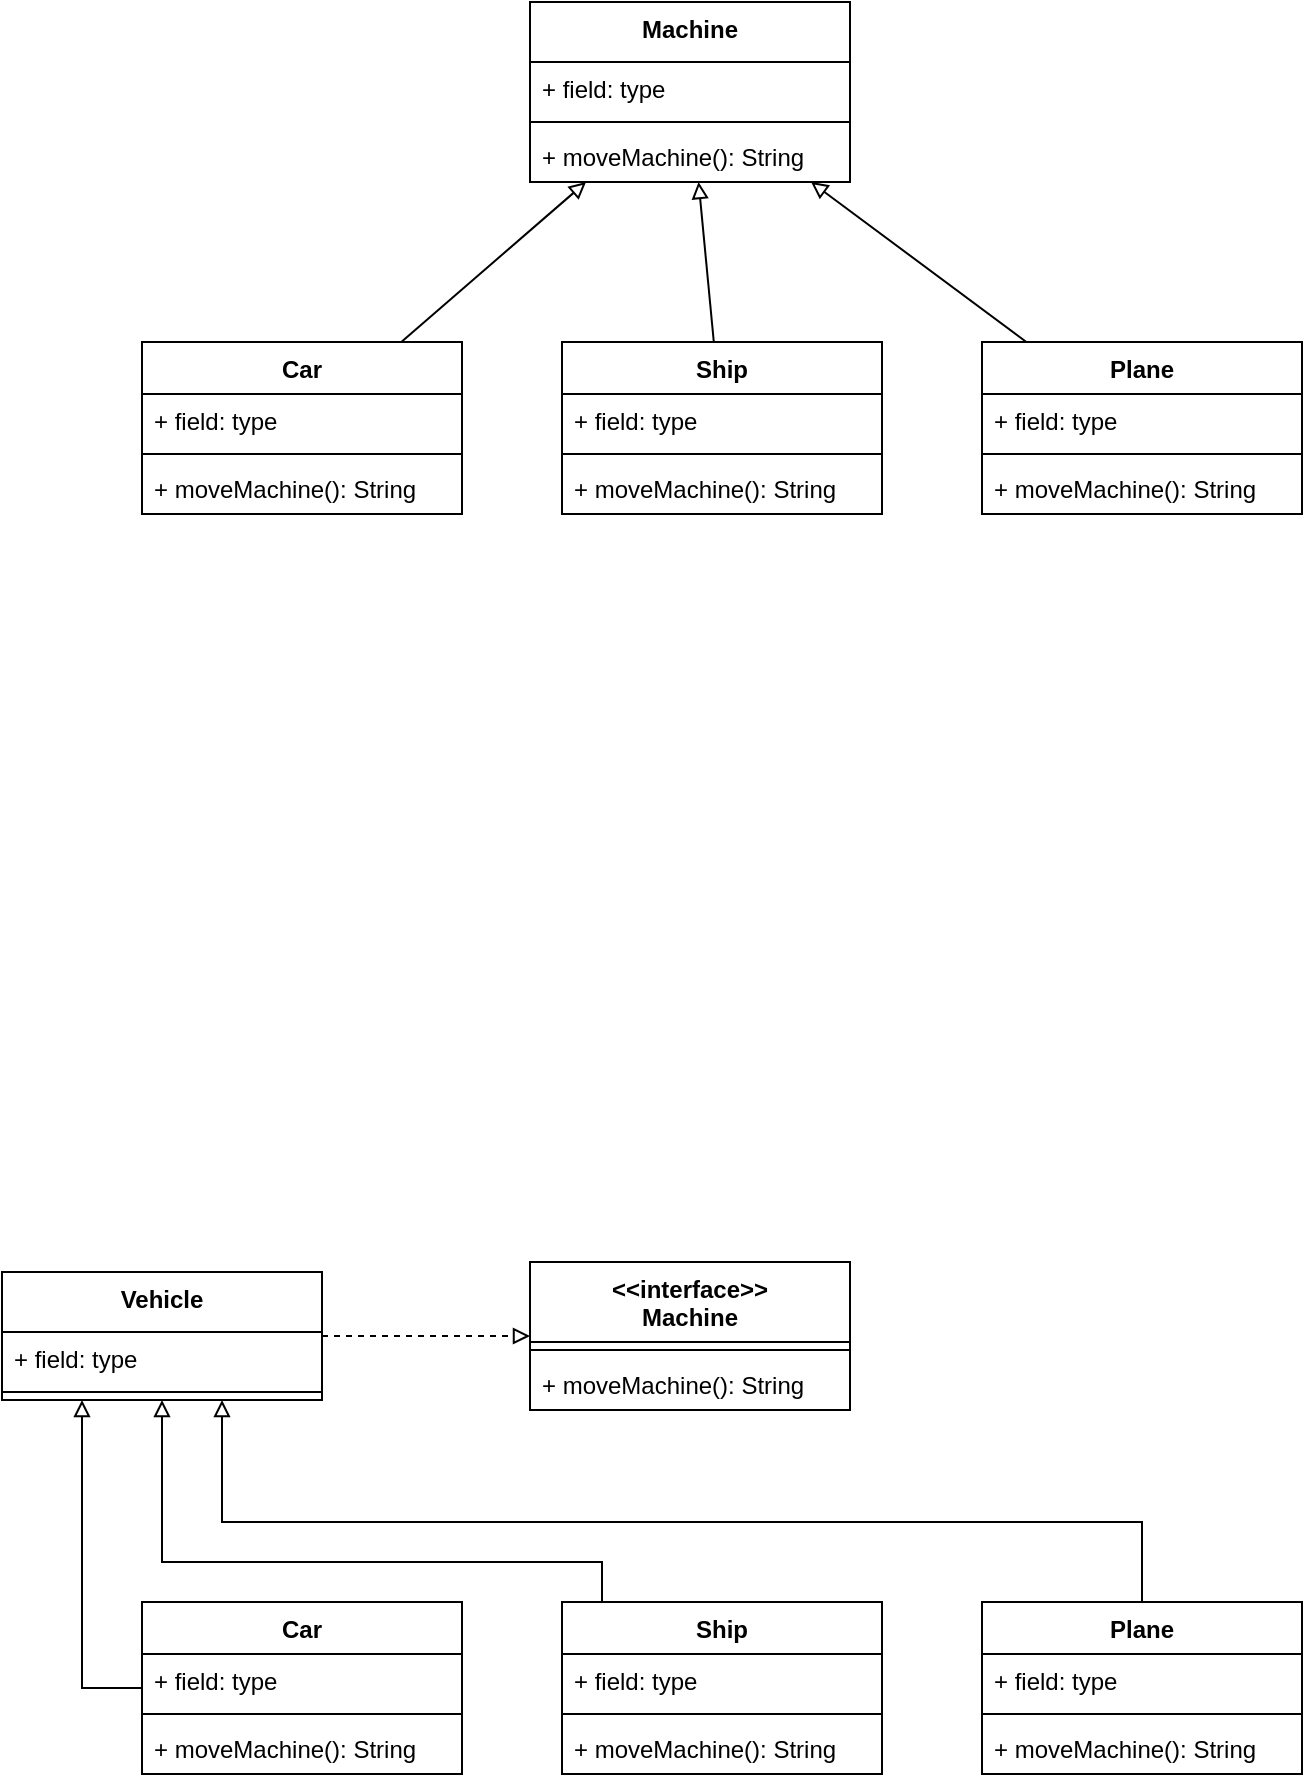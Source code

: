 <mxfile version="21.6.1" type="github">
  <diagram name="Page-1" id="rkSgQ1YNJ1DPEOvR5xPB">
    <mxGraphModel dx="1434" dy="764" grid="1" gridSize="10" guides="1" tooltips="1" connect="1" arrows="1" fold="1" page="1" pageScale="1" pageWidth="827" pageHeight="1169" math="0" shadow="0">
      <root>
        <mxCell id="0" />
        <mxCell id="1" parent="0" />
        <mxCell id="wNDjAGv5VUE6a9PowaYn-5" value="Machine" style="swimlane;fontStyle=1;align=center;verticalAlign=top;childLayout=stackLayout;horizontal=1;startSize=30;horizontalStack=0;resizeParent=1;resizeParentMax=0;resizeLast=0;collapsible=1;marginBottom=0;whiteSpace=wrap;html=1;" vertex="1" parent="1">
          <mxGeometry x="334" y="90" width="160" height="90" as="geometry" />
        </mxCell>
        <mxCell id="wNDjAGv5VUE6a9PowaYn-6" value="+ field: type" style="text;strokeColor=none;fillColor=none;align=left;verticalAlign=top;spacingLeft=4;spacingRight=4;overflow=hidden;rotatable=0;points=[[0,0.5],[1,0.5]];portConstraint=eastwest;whiteSpace=wrap;html=1;" vertex="1" parent="wNDjAGv5VUE6a9PowaYn-5">
          <mxGeometry y="30" width="160" height="26" as="geometry" />
        </mxCell>
        <mxCell id="wNDjAGv5VUE6a9PowaYn-7" value="" style="line;strokeWidth=1;fillColor=none;align=left;verticalAlign=middle;spacingTop=-1;spacingLeft=3;spacingRight=3;rotatable=0;labelPosition=right;points=[];portConstraint=eastwest;strokeColor=inherit;" vertex="1" parent="wNDjAGv5VUE6a9PowaYn-5">
          <mxGeometry y="56" width="160" height="8" as="geometry" />
        </mxCell>
        <mxCell id="wNDjAGv5VUE6a9PowaYn-8" value="+ moveMachine(): String" style="text;strokeColor=none;fillColor=none;align=left;verticalAlign=top;spacingLeft=4;spacingRight=4;overflow=hidden;rotatable=0;points=[[0,0.5],[1,0.5]];portConstraint=eastwest;whiteSpace=wrap;html=1;" vertex="1" parent="wNDjAGv5VUE6a9PowaYn-5">
          <mxGeometry y="64" width="160" height="26" as="geometry" />
        </mxCell>
        <mxCell id="wNDjAGv5VUE6a9PowaYn-21" style="rounded=0;orthogonalLoop=1;jettySize=auto;html=1;endArrow=block;endFill=0;" edge="1" parent="1" source="wNDjAGv5VUE6a9PowaYn-9" target="wNDjAGv5VUE6a9PowaYn-5">
          <mxGeometry relative="1" as="geometry" />
        </mxCell>
        <mxCell id="wNDjAGv5VUE6a9PowaYn-9" value="Car" style="swimlane;fontStyle=1;align=center;verticalAlign=top;childLayout=stackLayout;horizontal=1;startSize=26;horizontalStack=0;resizeParent=1;resizeParentMax=0;resizeLast=0;collapsible=1;marginBottom=0;whiteSpace=wrap;html=1;" vertex="1" parent="1">
          <mxGeometry x="140" y="260" width="160" height="86" as="geometry" />
        </mxCell>
        <mxCell id="wNDjAGv5VUE6a9PowaYn-10" value="+ field: type" style="text;strokeColor=none;fillColor=none;align=left;verticalAlign=top;spacingLeft=4;spacingRight=4;overflow=hidden;rotatable=0;points=[[0,0.5],[1,0.5]];portConstraint=eastwest;whiteSpace=wrap;html=1;" vertex="1" parent="wNDjAGv5VUE6a9PowaYn-9">
          <mxGeometry y="26" width="160" height="26" as="geometry" />
        </mxCell>
        <mxCell id="wNDjAGv5VUE6a9PowaYn-11" value="" style="line;strokeWidth=1;fillColor=none;align=left;verticalAlign=middle;spacingTop=-1;spacingLeft=3;spacingRight=3;rotatable=0;labelPosition=right;points=[];portConstraint=eastwest;strokeColor=inherit;" vertex="1" parent="wNDjAGv5VUE6a9PowaYn-9">
          <mxGeometry y="52" width="160" height="8" as="geometry" />
        </mxCell>
        <mxCell id="wNDjAGv5VUE6a9PowaYn-12" value="+ moveMachine(): String" style="text;strokeColor=none;fillColor=none;align=left;verticalAlign=top;spacingLeft=4;spacingRight=4;overflow=hidden;rotatable=0;points=[[0,0.5],[1,0.5]];portConstraint=eastwest;whiteSpace=wrap;html=1;" vertex="1" parent="wNDjAGv5VUE6a9PowaYn-9">
          <mxGeometry y="60" width="160" height="26" as="geometry" />
        </mxCell>
        <mxCell id="wNDjAGv5VUE6a9PowaYn-13" value="Ship" style="swimlane;fontStyle=1;align=center;verticalAlign=top;childLayout=stackLayout;horizontal=1;startSize=26;horizontalStack=0;resizeParent=1;resizeParentMax=0;resizeLast=0;collapsible=1;marginBottom=0;whiteSpace=wrap;html=1;" vertex="1" parent="1">
          <mxGeometry x="350" y="260" width="160" height="86" as="geometry" />
        </mxCell>
        <mxCell id="wNDjAGv5VUE6a9PowaYn-14" value="+ field: type" style="text;strokeColor=none;fillColor=none;align=left;verticalAlign=top;spacingLeft=4;spacingRight=4;overflow=hidden;rotatable=0;points=[[0,0.5],[1,0.5]];portConstraint=eastwest;whiteSpace=wrap;html=1;" vertex="1" parent="wNDjAGv5VUE6a9PowaYn-13">
          <mxGeometry y="26" width="160" height="26" as="geometry" />
        </mxCell>
        <mxCell id="wNDjAGv5VUE6a9PowaYn-15" value="" style="line;strokeWidth=1;fillColor=none;align=left;verticalAlign=middle;spacingTop=-1;spacingLeft=3;spacingRight=3;rotatable=0;labelPosition=right;points=[];portConstraint=eastwest;strokeColor=inherit;" vertex="1" parent="wNDjAGv5VUE6a9PowaYn-13">
          <mxGeometry y="52" width="160" height="8" as="geometry" />
        </mxCell>
        <mxCell id="wNDjAGv5VUE6a9PowaYn-16" value="+ moveMachine(): String" style="text;strokeColor=none;fillColor=none;align=left;verticalAlign=top;spacingLeft=4;spacingRight=4;overflow=hidden;rotatable=0;points=[[0,0.5],[1,0.5]];portConstraint=eastwest;whiteSpace=wrap;html=1;" vertex="1" parent="wNDjAGv5VUE6a9PowaYn-13">
          <mxGeometry y="60" width="160" height="26" as="geometry" />
        </mxCell>
        <mxCell id="wNDjAGv5VUE6a9PowaYn-17" value="Plane" style="swimlane;fontStyle=1;align=center;verticalAlign=top;childLayout=stackLayout;horizontal=1;startSize=26;horizontalStack=0;resizeParent=1;resizeParentMax=0;resizeLast=0;collapsible=1;marginBottom=0;whiteSpace=wrap;html=1;" vertex="1" parent="1">
          <mxGeometry x="560" y="260" width="160" height="86" as="geometry" />
        </mxCell>
        <mxCell id="wNDjAGv5VUE6a9PowaYn-18" value="+ field: type" style="text;strokeColor=none;fillColor=none;align=left;verticalAlign=top;spacingLeft=4;spacingRight=4;overflow=hidden;rotatable=0;points=[[0,0.5],[1,0.5]];portConstraint=eastwest;whiteSpace=wrap;html=1;" vertex="1" parent="wNDjAGv5VUE6a9PowaYn-17">
          <mxGeometry y="26" width="160" height="26" as="geometry" />
        </mxCell>
        <mxCell id="wNDjAGv5VUE6a9PowaYn-19" value="" style="line;strokeWidth=1;fillColor=none;align=left;verticalAlign=middle;spacingTop=-1;spacingLeft=3;spacingRight=3;rotatable=0;labelPosition=right;points=[];portConstraint=eastwest;strokeColor=inherit;" vertex="1" parent="wNDjAGv5VUE6a9PowaYn-17">
          <mxGeometry y="52" width="160" height="8" as="geometry" />
        </mxCell>
        <mxCell id="wNDjAGv5VUE6a9PowaYn-20" value="+ moveMachine(): String" style="text;strokeColor=none;fillColor=none;align=left;verticalAlign=top;spacingLeft=4;spacingRight=4;overflow=hidden;rotatable=0;points=[[0,0.5],[1,0.5]];portConstraint=eastwest;whiteSpace=wrap;html=1;" vertex="1" parent="wNDjAGv5VUE6a9PowaYn-17">
          <mxGeometry y="60" width="160" height="26" as="geometry" />
        </mxCell>
        <mxCell id="wNDjAGv5VUE6a9PowaYn-22" style="rounded=0;orthogonalLoop=1;jettySize=auto;html=1;endArrow=block;endFill=0;" edge="1" parent="1" source="wNDjAGv5VUE6a9PowaYn-13" target="wNDjAGv5VUE6a9PowaYn-5">
          <mxGeometry relative="1" as="geometry">
            <mxPoint x="279" y="270" as="sourcePoint" />
            <mxPoint x="375" y="186" as="targetPoint" />
          </mxGeometry>
        </mxCell>
        <mxCell id="wNDjAGv5VUE6a9PowaYn-23" style="rounded=0;orthogonalLoop=1;jettySize=auto;html=1;endArrow=block;endFill=0;" edge="1" parent="1" source="wNDjAGv5VUE6a9PowaYn-17" target="wNDjAGv5VUE6a9PowaYn-5">
          <mxGeometry relative="1" as="geometry">
            <mxPoint x="289" y="280" as="sourcePoint" />
            <mxPoint x="385" y="196" as="targetPoint" />
          </mxGeometry>
        </mxCell>
        <mxCell id="wNDjAGv5VUE6a9PowaYn-25" value="&amp;lt;&amp;lt;interface&amp;gt;&amp;gt;&lt;br&gt;Machine" style="swimlane;fontStyle=1;align=center;verticalAlign=top;childLayout=stackLayout;horizontal=1;startSize=40;horizontalStack=0;resizeParent=1;resizeParentMax=0;resizeLast=0;collapsible=1;marginBottom=0;whiteSpace=wrap;html=1;" vertex="1" parent="1">
          <mxGeometry x="334" y="720" width="160" height="74" as="geometry" />
        </mxCell>
        <mxCell id="wNDjAGv5VUE6a9PowaYn-27" value="" style="line;strokeWidth=1;fillColor=none;align=left;verticalAlign=middle;spacingTop=-1;spacingLeft=3;spacingRight=3;rotatable=0;labelPosition=right;points=[];portConstraint=eastwest;strokeColor=inherit;" vertex="1" parent="wNDjAGv5VUE6a9PowaYn-25">
          <mxGeometry y="40" width="160" height="8" as="geometry" />
        </mxCell>
        <mxCell id="wNDjAGv5VUE6a9PowaYn-47" value="+ moveMachine(): String" style="text;strokeColor=none;fillColor=none;align=left;verticalAlign=top;spacingLeft=4;spacingRight=4;overflow=hidden;rotatable=0;points=[[0,0.5],[1,0.5]];portConstraint=eastwest;whiteSpace=wrap;html=1;" vertex="1" parent="wNDjAGv5VUE6a9PowaYn-25">
          <mxGeometry y="48" width="160" height="26" as="geometry" />
        </mxCell>
        <mxCell id="wNDjAGv5VUE6a9PowaYn-49" style="edgeStyle=orthogonalEdgeStyle;rounded=0;orthogonalLoop=1;jettySize=auto;html=1;endArrow=block;endFill=0;" edge="1" parent="1" source="wNDjAGv5VUE6a9PowaYn-30" target="wNDjAGv5VUE6a9PowaYn-44">
          <mxGeometry relative="1" as="geometry">
            <Array as="points">
              <mxPoint x="110" y="933" />
            </Array>
          </mxGeometry>
        </mxCell>
        <mxCell id="wNDjAGv5VUE6a9PowaYn-30" value="Car" style="swimlane;fontStyle=1;align=center;verticalAlign=top;childLayout=stackLayout;horizontal=1;startSize=26;horizontalStack=0;resizeParent=1;resizeParentMax=0;resizeLast=0;collapsible=1;marginBottom=0;whiteSpace=wrap;html=1;" vertex="1" parent="1">
          <mxGeometry x="140" y="890" width="160" height="86" as="geometry" />
        </mxCell>
        <mxCell id="wNDjAGv5VUE6a9PowaYn-31" value="+ field: type" style="text;strokeColor=none;fillColor=none;align=left;verticalAlign=top;spacingLeft=4;spacingRight=4;overflow=hidden;rotatable=0;points=[[0,0.5],[1,0.5]];portConstraint=eastwest;whiteSpace=wrap;html=1;" vertex="1" parent="wNDjAGv5VUE6a9PowaYn-30">
          <mxGeometry y="26" width="160" height="26" as="geometry" />
        </mxCell>
        <mxCell id="wNDjAGv5VUE6a9PowaYn-32" value="" style="line;strokeWidth=1;fillColor=none;align=left;verticalAlign=middle;spacingTop=-1;spacingLeft=3;spacingRight=3;rotatable=0;labelPosition=right;points=[];portConstraint=eastwest;strokeColor=inherit;" vertex="1" parent="wNDjAGv5VUE6a9PowaYn-30">
          <mxGeometry y="52" width="160" height="8" as="geometry" />
        </mxCell>
        <mxCell id="wNDjAGv5VUE6a9PowaYn-33" value="+ moveMachine(): String" style="text;strokeColor=none;fillColor=none;align=left;verticalAlign=top;spacingLeft=4;spacingRight=4;overflow=hidden;rotatable=0;points=[[0,0.5],[1,0.5]];portConstraint=eastwest;whiteSpace=wrap;html=1;" vertex="1" parent="wNDjAGv5VUE6a9PowaYn-30">
          <mxGeometry y="60" width="160" height="26" as="geometry" />
        </mxCell>
        <mxCell id="wNDjAGv5VUE6a9PowaYn-34" value="Ship" style="swimlane;fontStyle=1;align=center;verticalAlign=top;childLayout=stackLayout;horizontal=1;startSize=26;horizontalStack=0;resizeParent=1;resizeParentMax=0;resizeLast=0;collapsible=1;marginBottom=0;whiteSpace=wrap;html=1;" vertex="1" parent="1">
          <mxGeometry x="350" y="890" width="160" height="86" as="geometry" />
        </mxCell>
        <mxCell id="wNDjAGv5VUE6a9PowaYn-35" value="+ field: type" style="text;strokeColor=none;fillColor=none;align=left;verticalAlign=top;spacingLeft=4;spacingRight=4;overflow=hidden;rotatable=0;points=[[0,0.5],[1,0.5]];portConstraint=eastwest;whiteSpace=wrap;html=1;" vertex="1" parent="wNDjAGv5VUE6a9PowaYn-34">
          <mxGeometry y="26" width="160" height="26" as="geometry" />
        </mxCell>
        <mxCell id="wNDjAGv5VUE6a9PowaYn-36" value="" style="line;strokeWidth=1;fillColor=none;align=left;verticalAlign=middle;spacingTop=-1;spacingLeft=3;spacingRight=3;rotatable=0;labelPosition=right;points=[];portConstraint=eastwest;strokeColor=inherit;" vertex="1" parent="wNDjAGv5VUE6a9PowaYn-34">
          <mxGeometry y="52" width="160" height="8" as="geometry" />
        </mxCell>
        <mxCell id="wNDjAGv5VUE6a9PowaYn-37" value="+ moveMachine(): String" style="text;strokeColor=none;fillColor=none;align=left;verticalAlign=top;spacingLeft=4;spacingRight=4;overflow=hidden;rotatable=0;points=[[0,0.5],[1,0.5]];portConstraint=eastwest;whiteSpace=wrap;html=1;" vertex="1" parent="wNDjAGv5VUE6a9PowaYn-34">
          <mxGeometry y="60" width="160" height="26" as="geometry" />
        </mxCell>
        <mxCell id="wNDjAGv5VUE6a9PowaYn-38" value="Plane" style="swimlane;fontStyle=1;align=center;verticalAlign=top;childLayout=stackLayout;horizontal=1;startSize=26;horizontalStack=0;resizeParent=1;resizeParentMax=0;resizeLast=0;collapsible=1;marginBottom=0;whiteSpace=wrap;html=1;" vertex="1" parent="1">
          <mxGeometry x="560" y="890" width="160" height="86" as="geometry" />
        </mxCell>
        <mxCell id="wNDjAGv5VUE6a9PowaYn-39" value="+ field: type" style="text;strokeColor=none;fillColor=none;align=left;verticalAlign=top;spacingLeft=4;spacingRight=4;overflow=hidden;rotatable=0;points=[[0,0.5],[1,0.5]];portConstraint=eastwest;whiteSpace=wrap;html=1;" vertex="1" parent="wNDjAGv5VUE6a9PowaYn-38">
          <mxGeometry y="26" width="160" height="26" as="geometry" />
        </mxCell>
        <mxCell id="wNDjAGv5VUE6a9PowaYn-40" value="" style="line;strokeWidth=1;fillColor=none;align=left;verticalAlign=middle;spacingTop=-1;spacingLeft=3;spacingRight=3;rotatable=0;labelPosition=right;points=[];portConstraint=eastwest;strokeColor=inherit;" vertex="1" parent="wNDjAGv5VUE6a9PowaYn-38">
          <mxGeometry y="52" width="160" height="8" as="geometry" />
        </mxCell>
        <mxCell id="wNDjAGv5VUE6a9PowaYn-41" value="+ moveMachine(): String" style="text;strokeColor=none;fillColor=none;align=left;verticalAlign=top;spacingLeft=4;spacingRight=4;overflow=hidden;rotatable=0;points=[[0,0.5],[1,0.5]];portConstraint=eastwest;whiteSpace=wrap;html=1;" vertex="1" parent="wNDjAGv5VUE6a9PowaYn-38">
          <mxGeometry y="60" width="160" height="26" as="geometry" />
        </mxCell>
        <mxCell id="wNDjAGv5VUE6a9PowaYn-48" style="edgeStyle=orthogonalEdgeStyle;rounded=0;orthogonalLoop=1;jettySize=auto;html=1;endArrow=block;endFill=0;dashed=1;" edge="1" parent="1" source="wNDjAGv5VUE6a9PowaYn-44" target="wNDjAGv5VUE6a9PowaYn-25">
          <mxGeometry relative="1" as="geometry" />
        </mxCell>
        <mxCell id="wNDjAGv5VUE6a9PowaYn-44" value="Vehicle" style="swimlane;fontStyle=1;align=center;verticalAlign=top;childLayout=stackLayout;horizontal=1;startSize=30;horizontalStack=0;resizeParent=1;resizeParentMax=0;resizeLast=0;collapsible=1;marginBottom=0;whiteSpace=wrap;html=1;" vertex="1" parent="1">
          <mxGeometry x="70" y="725" width="160" height="64" as="geometry" />
        </mxCell>
        <mxCell id="wNDjAGv5VUE6a9PowaYn-45" value="+ field: type" style="text;strokeColor=none;fillColor=none;align=left;verticalAlign=top;spacingLeft=4;spacingRight=4;overflow=hidden;rotatable=0;points=[[0,0.5],[1,0.5]];portConstraint=eastwest;whiteSpace=wrap;html=1;" vertex="1" parent="wNDjAGv5VUE6a9PowaYn-44">
          <mxGeometry y="30" width="160" height="26" as="geometry" />
        </mxCell>
        <mxCell id="wNDjAGv5VUE6a9PowaYn-46" value="" style="line;strokeWidth=1;fillColor=none;align=left;verticalAlign=middle;spacingTop=-1;spacingLeft=3;spacingRight=3;rotatable=0;labelPosition=right;points=[];portConstraint=eastwest;strokeColor=inherit;" vertex="1" parent="wNDjAGv5VUE6a9PowaYn-44">
          <mxGeometry y="56" width="160" height="8" as="geometry" />
        </mxCell>
        <mxCell id="wNDjAGv5VUE6a9PowaYn-50" style="edgeStyle=orthogonalEdgeStyle;rounded=0;orthogonalLoop=1;jettySize=auto;html=1;endArrow=block;endFill=0;" edge="1" parent="1" source="wNDjAGv5VUE6a9PowaYn-34" target="wNDjAGv5VUE6a9PowaYn-44">
          <mxGeometry relative="1" as="geometry">
            <mxPoint x="150" y="943" as="sourcePoint" />
            <mxPoint x="120" y="799" as="targetPoint" />
            <Array as="points">
              <mxPoint x="370" y="870" />
              <mxPoint x="150" y="870" />
            </Array>
          </mxGeometry>
        </mxCell>
        <mxCell id="wNDjAGv5VUE6a9PowaYn-51" style="edgeStyle=orthogonalEdgeStyle;rounded=0;orthogonalLoop=1;jettySize=auto;html=1;endArrow=block;endFill=0;" edge="1" parent="1" source="wNDjAGv5VUE6a9PowaYn-38" target="wNDjAGv5VUE6a9PowaYn-44">
          <mxGeometry relative="1" as="geometry">
            <mxPoint x="380" y="900" as="sourcePoint" />
            <mxPoint x="160" y="799" as="targetPoint" />
            <Array as="points">
              <mxPoint x="640" y="850" />
              <mxPoint x="180" y="850" />
            </Array>
          </mxGeometry>
        </mxCell>
      </root>
    </mxGraphModel>
  </diagram>
</mxfile>

